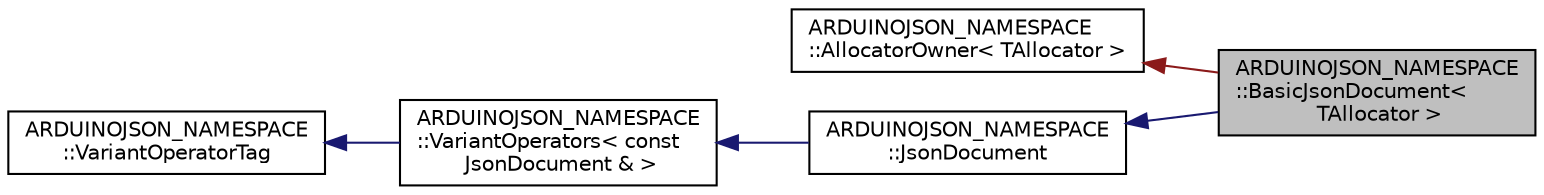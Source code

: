 digraph "ARDUINOJSON_NAMESPACE::BasicJsonDocument&lt; TAllocator &gt;"
{
 // LATEX_PDF_SIZE
  edge [fontname="Helvetica",fontsize="10",labelfontname="Helvetica",labelfontsize="10"];
  node [fontname="Helvetica",fontsize="10",shape=record];
  rankdir="LR";
  Node1 [label="ARDUINOJSON_NAMESPACE\l::BasicJsonDocument\<\l TAllocator \>",height=0.2,width=0.4,color="black", fillcolor="grey75", style="filled", fontcolor="black",tooltip=" "];
  Node2 -> Node1 [dir="back",color="firebrick4",fontsize="10",style="solid"];
  Node2 [label="ARDUINOJSON_NAMESPACE\l::AllocatorOwner\< TAllocator \>",height=0.2,width=0.4,color="black", fillcolor="white", style="filled",URL="$classARDUINOJSON__NAMESPACE_1_1AllocatorOwner.html",tooltip=" "];
  Node3 -> Node1 [dir="back",color="midnightblue",fontsize="10",style="solid"];
  Node3 [label="ARDUINOJSON_NAMESPACE\l::JsonDocument",height=0.2,width=0.4,color="black", fillcolor="white", style="filled",URL="$classARDUINOJSON__NAMESPACE_1_1JsonDocument.html",tooltip=" "];
  Node4 -> Node3 [dir="back",color="midnightblue",fontsize="10",style="solid"];
  Node4 [label="ARDUINOJSON_NAMESPACE\l::VariantOperators\< const\l JsonDocument & \>",height=0.2,width=0.4,color="black", fillcolor="white", style="filled",URL="$structARDUINOJSON__NAMESPACE_1_1VariantOperators.html",tooltip=" "];
  Node5 -> Node4 [dir="back",color="midnightblue",fontsize="10",style="solid"];
  Node5 [label="ARDUINOJSON_NAMESPACE\l::VariantOperatorTag",height=0.2,width=0.4,color="black", fillcolor="white", style="filled",URL="$structARDUINOJSON__NAMESPACE_1_1VariantOperatorTag.html",tooltip=" "];
}
